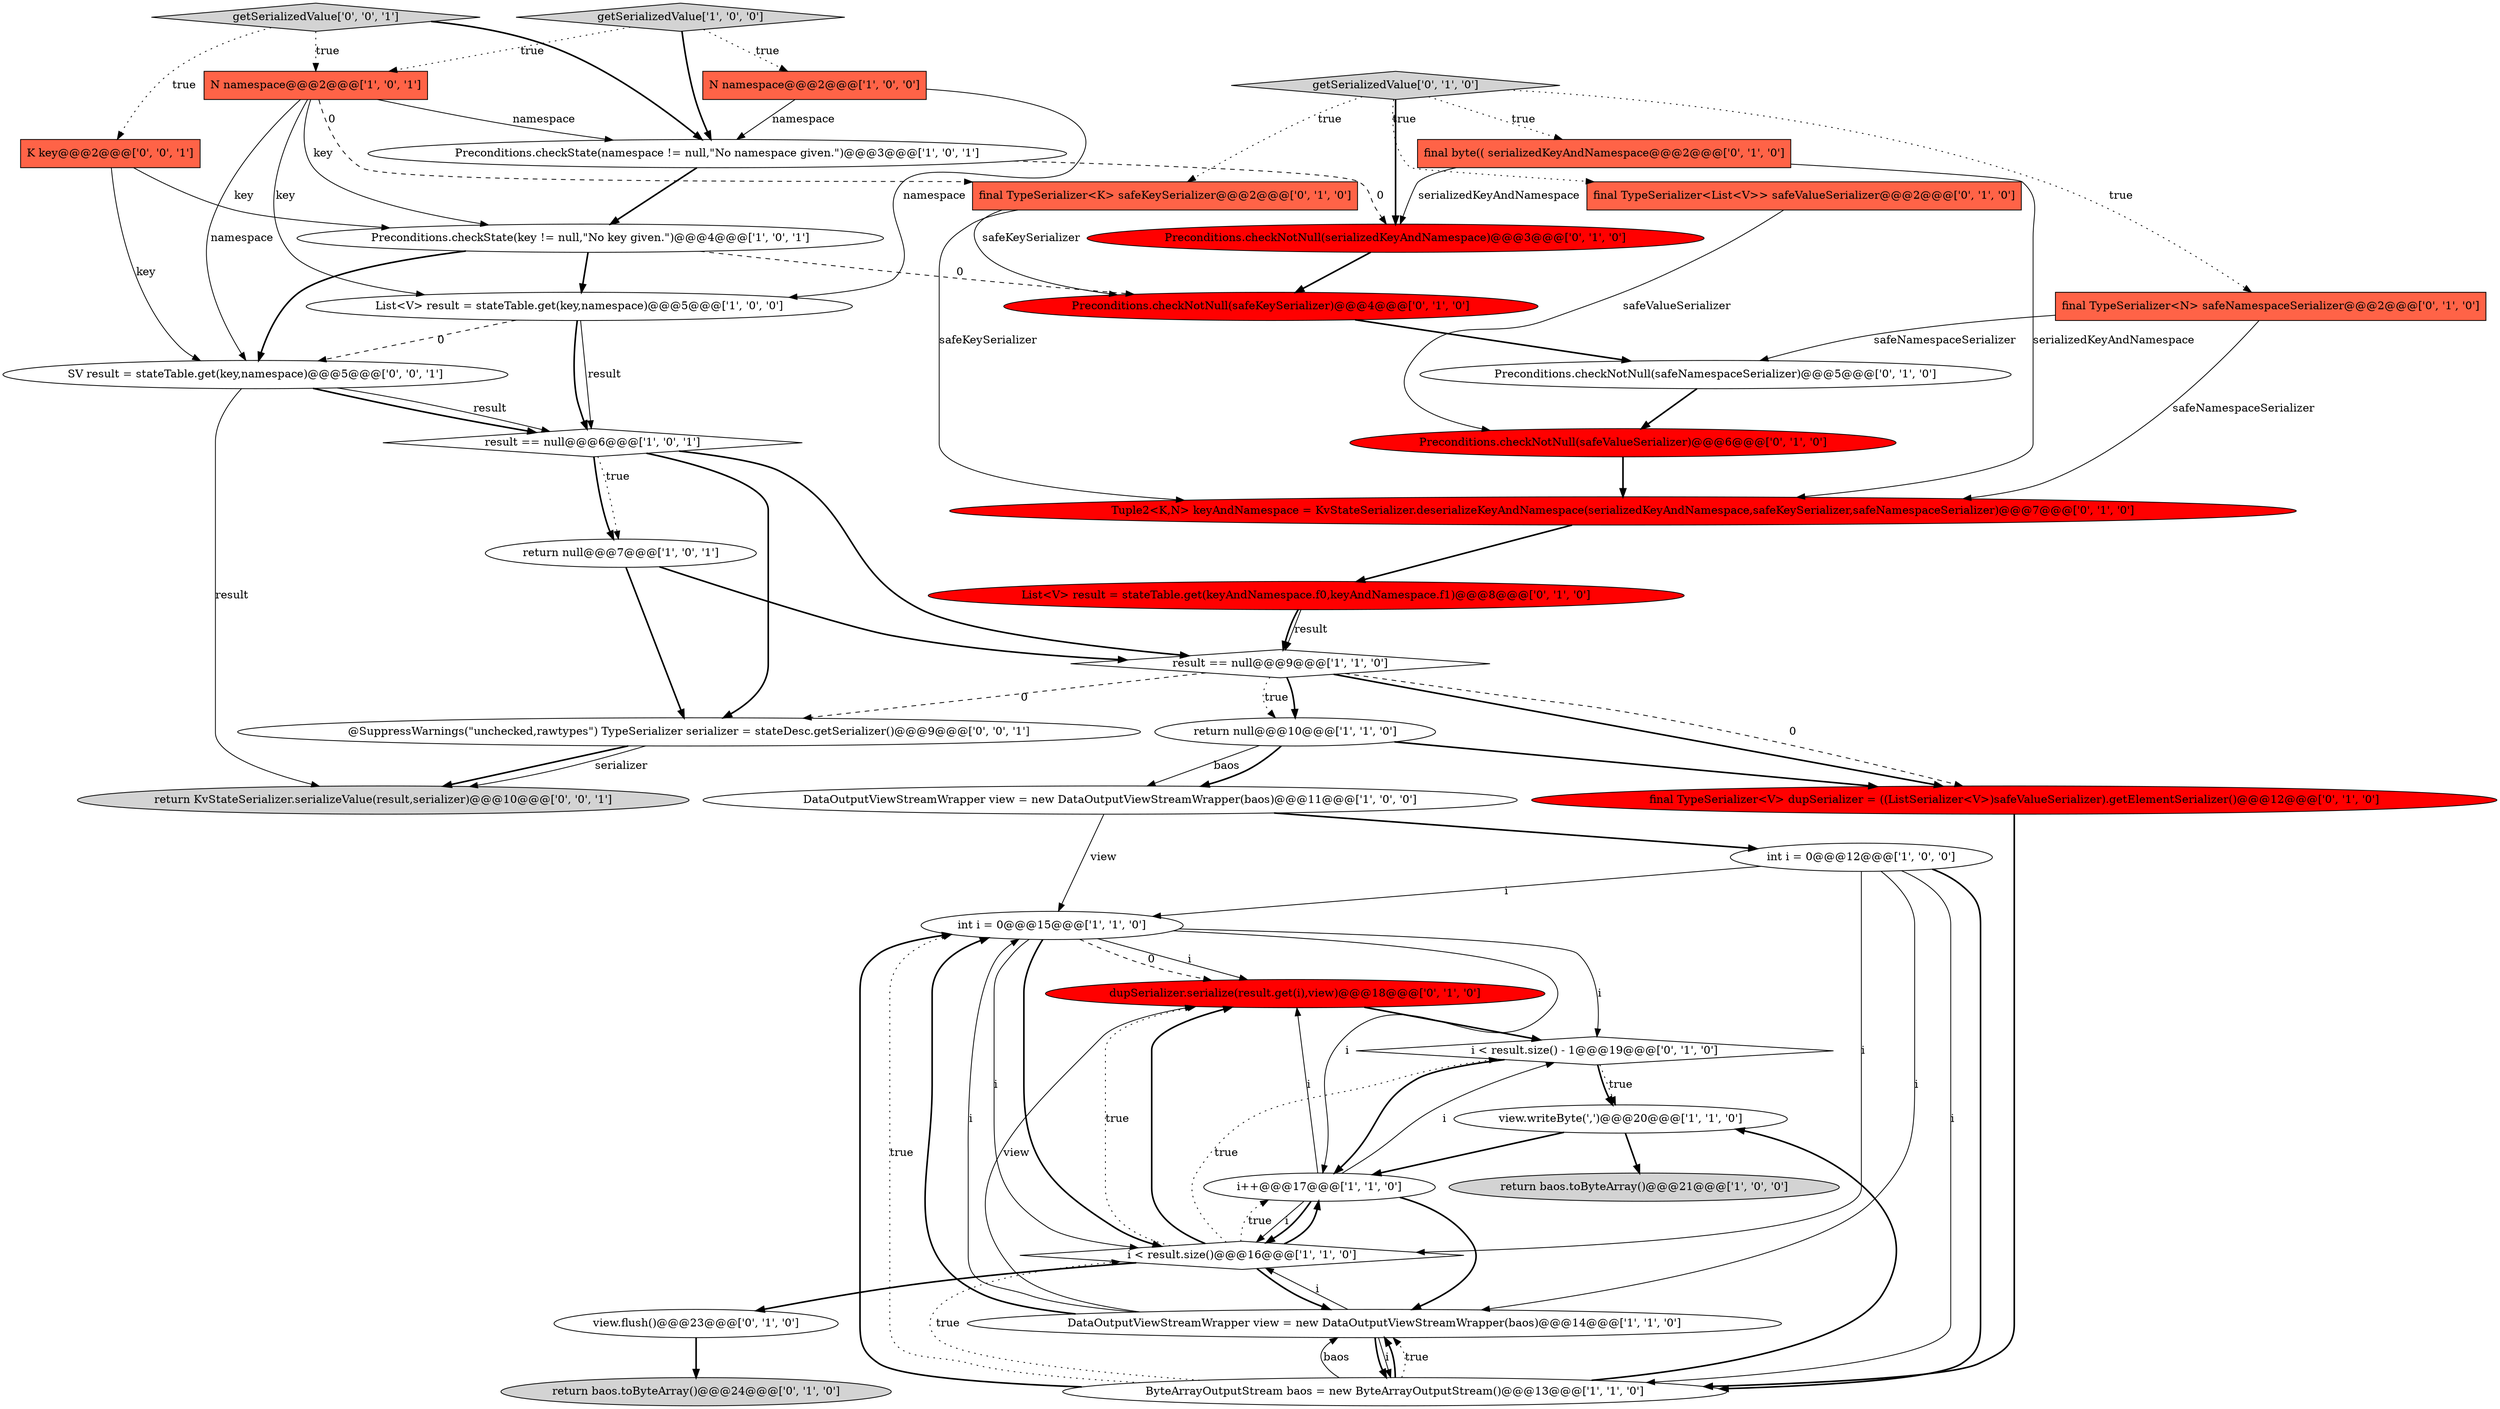 digraph {
24 [style = filled, label = "Preconditions.checkNotNull(safeValueSerializer)@@@6@@@['0', '1', '0']", fillcolor = red, shape = ellipse image = "AAA1AAABBB2BBB"];
36 [style = filled, label = "SV result = stateTable.get(key,namespace)@@@5@@@['0', '0', '1']", fillcolor = white, shape = ellipse image = "AAA0AAABBB3BBB"];
23 [style = filled, label = "final byte(( serializedKeyAndNamespace@@@2@@@['0', '1', '0']", fillcolor = tomato, shape = box image = "AAA0AAABBB2BBB"];
30 [style = filled, label = "Preconditions.checkNotNull(safeNamespaceSerializer)@@@5@@@['0', '1', '0']", fillcolor = white, shape = ellipse image = "AAA0AAABBB2BBB"];
25 [style = filled, label = "List<V> result = stateTable.get(keyAndNamespace.f0,keyAndNamespace.f1)@@@8@@@['0', '1', '0']", fillcolor = red, shape = ellipse image = "AAA1AAABBB2BBB"];
15 [style = filled, label = "N namespace@@@2@@@['1', '0', '1']", fillcolor = tomato, shape = box image = "AAA0AAABBB1BBB"];
18 [style = filled, label = "result == null@@@6@@@['1', '0', '1']", fillcolor = white, shape = diamond image = "AAA0AAABBB1BBB"];
0 [style = filled, label = "DataOutputViewStreamWrapper view = new DataOutputViewStreamWrapper(baos)@@@11@@@['1', '0', '0']", fillcolor = white, shape = ellipse image = "AAA0AAABBB1BBB"];
12 [style = filled, label = "return baos.toByteArray()@@@21@@@['1', '0', '0']", fillcolor = lightgray, shape = ellipse image = "AAA0AAABBB1BBB"];
17 [style = filled, label = "view.writeByte(',')@@@20@@@['1', '1', '0']", fillcolor = white, shape = ellipse image = "AAA0AAABBB1BBB"];
5 [style = filled, label = "Preconditions.checkState(key != null,\"No key given.\")@@@4@@@['1', '0', '1']", fillcolor = white, shape = ellipse image = "AAA0AAABBB1BBB"];
31 [style = filled, label = "Tuple2<K,N> keyAndNamespace = KvStateSerializer.deserializeKeyAndNamespace(serializedKeyAndNamespace,safeKeySerializer,safeNamespaceSerializer)@@@7@@@['0', '1', '0']", fillcolor = red, shape = ellipse image = "AAA1AAABBB2BBB"];
27 [style = filled, label = "Preconditions.checkNotNull(safeKeySerializer)@@@4@@@['0', '1', '0']", fillcolor = red, shape = ellipse image = "AAA1AAABBB2BBB"];
16 [style = filled, label = "int i = 0@@@15@@@['1', '1', '0']", fillcolor = white, shape = ellipse image = "AAA0AAABBB1BBB"];
21 [style = filled, label = "Preconditions.checkNotNull(serializedKeyAndNamespace)@@@3@@@['0', '1', '0']", fillcolor = red, shape = ellipse image = "AAA1AAABBB2BBB"];
20 [style = filled, label = "final TypeSerializer<List<V>> safeValueSerializer@@@2@@@['0', '1', '0']", fillcolor = tomato, shape = box image = "AAA0AAABBB2BBB"];
34 [style = filled, label = "dupSerializer.serialize(result.get(i),view)@@@18@@@['0', '1', '0']", fillcolor = red, shape = ellipse image = "AAA1AAABBB2BBB"];
14 [style = filled, label = "return null@@@10@@@['1', '1', '0']", fillcolor = white, shape = ellipse image = "AAA0AAABBB1BBB"];
26 [style = filled, label = "view.flush()@@@23@@@['0', '1', '0']", fillcolor = white, shape = ellipse image = "AAA0AAABBB2BBB"];
9 [style = filled, label = "int i = 0@@@12@@@['1', '0', '0']", fillcolor = white, shape = ellipse image = "AAA0AAABBB1BBB"];
32 [style = filled, label = "getSerializedValue['0', '1', '0']", fillcolor = lightgray, shape = diamond image = "AAA0AAABBB2BBB"];
37 [style = filled, label = "return KvStateSerializer.serializeValue(result,serializer)@@@10@@@['0', '0', '1']", fillcolor = lightgray, shape = ellipse image = "AAA0AAABBB3BBB"];
1 [style = filled, label = "i++@@@17@@@['1', '1', '0']", fillcolor = white, shape = ellipse image = "AAA0AAABBB1BBB"];
33 [style = filled, label = "final TypeSerializer<K> safeKeySerializer@@@2@@@['0', '1', '0']", fillcolor = tomato, shape = box image = "AAA1AAABBB2BBB"];
35 [style = filled, label = "@SuppressWarnings(\"unchecked,rawtypes\") TypeSerializer serializer = stateDesc.getSerializer()@@@9@@@['0', '0', '1']", fillcolor = white, shape = ellipse image = "AAA0AAABBB3BBB"];
6 [style = filled, label = "ByteArrayOutputStream baos = new ByteArrayOutputStream()@@@13@@@['1', '1', '0']", fillcolor = white, shape = ellipse image = "AAA0AAABBB1BBB"];
3 [style = filled, label = "getSerializedValue['1', '0', '0']", fillcolor = lightgray, shape = diamond image = "AAA0AAABBB1BBB"];
4 [style = filled, label = "N namespace@@@2@@@['1', '0', '0']", fillcolor = tomato, shape = box image = "AAA0AAABBB1BBB"];
38 [style = filled, label = "getSerializedValue['0', '0', '1']", fillcolor = lightgray, shape = diamond image = "AAA0AAABBB3BBB"];
13 [style = filled, label = "Preconditions.checkState(namespace != null,\"No namespace given.\")@@@3@@@['1', '0', '1']", fillcolor = white, shape = ellipse image = "AAA0AAABBB1BBB"];
8 [style = filled, label = "return null@@@7@@@['1', '0', '1']", fillcolor = white, shape = ellipse image = "AAA0AAABBB1BBB"];
10 [style = filled, label = "List<V> result = stateTable.get(key,namespace)@@@5@@@['1', '0', '0']", fillcolor = white, shape = ellipse image = "AAA0AAABBB1BBB"];
11 [style = filled, label = "DataOutputViewStreamWrapper view = new DataOutputViewStreamWrapper(baos)@@@14@@@['1', '1', '0']", fillcolor = white, shape = ellipse image = "AAA0AAABBB1BBB"];
39 [style = filled, label = "K key@@@2@@@['0', '0', '1']", fillcolor = tomato, shape = box image = "AAA0AAABBB3BBB"];
19 [style = filled, label = "final TypeSerializer<N> safeNamespaceSerializer@@@2@@@['0', '1', '0']", fillcolor = tomato, shape = box image = "AAA0AAABBB2BBB"];
22 [style = filled, label = "return baos.toByteArray()@@@24@@@['0', '1', '0']", fillcolor = lightgray, shape = ellipse image = "AAA0AAABBB2BBB"];
7 [style = filled, label = "result == null@@@9@@@['1', '1', '0']", fillcolor = white, shape = diamond image = "AAA0AAABBB1BBB"];
28 [style = filled, label = "final TypeSerializer<V> dupSerializer = ((ListSerializer<V>)safeValueSerializer).getElementSerializer()@@@12@@@['0', '1', '0']", fillcolor = red, shape = ellipse image = "AAA1AAABBB2BBB"];
2 [style = filled, label = "i < result.size()@@@16@@@['1', '1', '0']", fillcolor = white, shape = diamond image = "AAA0AAABBB1BBB"];
29 [style = filled, label = "i < result.size() - 1@@@19@@@['0', '1', '0']", fillcolor = white, shape = diamond image = "AAA0AAABBB2BBB"];
19->30 [style = solid, label="safeNamespaceSerializer"];
28->6 [style = bold, label=""];
2->26 [style = bold, label=""];
10->36 [style = dashed, label="0"];
38->39 [style = dotted, label="true"];
9->2 [style = solid, label="i"];
14->28 [style = bold, label=""];
11->16 [style = solid, label="i"];
26->22 [style = bold, label=""];
9->6 [style = bold, label=""];
7->14 [style = bold, label=""];
4->10 [style = solid, label="namespace"];
11->6 [style = solid, label="i"];
33->27 [style = solid, label="safeKeySerializer"];
13->21 [style = dashed, label="0"];
38->15 [style = dotted, label="true"];
9->6 [style = solid, label="i"];
35->37 [style = bold, label=""];
6->11 [style = bold, label=""];
7->35 [style = dashed, label="0"];
1->2 [style = solid, label="i"];
36->18 [style = bold, label=""];
15->33 [style = dashed, label="0"];
18->35 [style = bold, label=""];
16->34 [style = solid, label="i"];
6->11 [style = dotted, label="true"];
29->1 [style = bold, label=""];
5->36 [style = bold, label=""];
6->11 [style = solid, label="baos"];
11->16 [style = bold, label=""];
5->10 [style = bold, label=""];
16->2 [style = solid, label="i"];
2->29 [style = dotted, label="true"];
27->30 [style = bold, label=""];
2->34 [style = bold, label=""];
15->5 [style = solid, label="key"];
18->8 [style = dotted, label="true"];
9->16 [style = solid, label="i"];
23->31 [style = solid, label="serializedKeyAndNamespace"];
25->7 [style = bold, label=""];
1->11 [style = bold, label=""];
16->34 [style = dashed, label="0"];
5->27 [style = dashed, label="0"];
16->1 [style = solid, label="i"];
0->16 [style = solid, label="view"];
39->36 [style = solid, label="key"];
36->37 [style = solid, label="result"];
20->24 [style = solid, label="safeValueSerializer"];
13->5 [style = bold, label=""];
32->19 [style = dotted, label="true"];
25->7 [style = solid, label="result"];
18->7 [style = bold, label=""];
6->17 [style = bold, label=""];
10->18 [style = bold, label=""];
34->29 [style = bold, label=""];
30->24 [style = bold, label=""];
1->29 [style = solid, label="i"];
29->17 [style = dotted, label="true"];
29->17 [style = bold, label=""];
31->25 [style = bold, label=""];
17->1 [style = bold, label=""];
21->27 [style = bold, label=""];
2->1 [style = bold, label=""];
19->31 [style = solid, label="safeNamespaceSerializer"];
32->20 [style = dotted, label="true"];
1->34 [style = solid, label="i"];
8->35 [style = bold, label=""];
32->33 [style = dotted, label="true"];
23->21 [style = solid, label="serializedKeyAndNamespace"];
35->37 [style = solid, label="serializer"];
17->12 [style = bold, label=""];
6->2 [style = dotted, label="true"];
7->28 [style = bold, label=""];
24->31 [style = bold, label=""];
7->28 [style = dashed, label="0"];
15->36 [style = solid, label="namespace"];
3->15 [style = dotted, label="true"];
33->31 [style = solid, label="safeKeySerializer"];
11->2 [style = solid, label="i"];
1->2 [style = bold, label=""];
18->8 [style = bold, label=""];
14->0 [style = solid, label="baos"];
36->18 [style = solid, label="result"];
2->11 [style = bold, label=""];
0->9 [style = bold, label=""];
32->21 [style = bold, label=""];
4->13 [style = solid, label="namespace"];
15->13 [style = solid, label="namespace"];
2->34 [style = dotted, label="true"];
32->23 [style = dotted, label="true"];
11->6 [style = bold, label=""];
3->4 [style = dotted, label="true"];
11->34 [style = solid, label="view"];
16->2 [style = bold, label=""];
8->7 [style = bold, label=""];
15->10 [style = solid, label="key"];
9->11 [style = solid, label="i"];
14->0 [style = bold, label=""];
16->29 [style = solid, label="i"];
6->16 [style = bold, label=""];
2->1 [style = dotted, label="true"];
3->13 [style = bold, label=""];
10->18 [style = solid, label="result"];
38->13 [style = bold, label=""];
39->5 [style = solid, label="key"];
6->16 [style = dotted, label="true"];
7->14 [style = dotted, label="true"];
}
